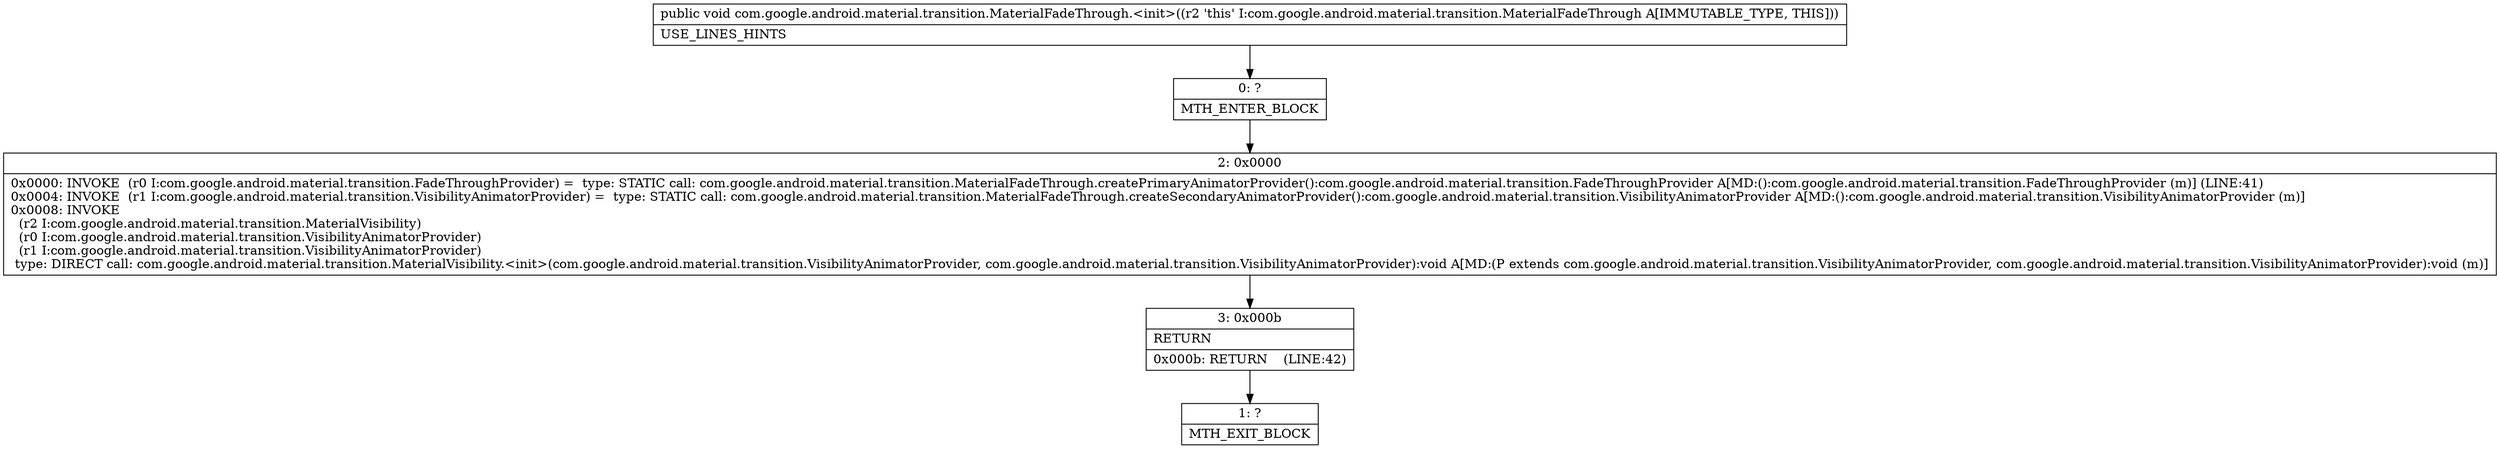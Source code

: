 digraph "CFG forcom.google.android.material.transition.MaterialFadeThrough.\<init\>()V" {
Node_0 [shape=record,label="{0\:\ ?|MTH_ENTER_BLOCK\l}"];
Node_2 [shape=record,label="{2\:\ 0x0000|0x0000: INVOKE  (r0 I:com.google.android.material.transition.FadeThroughProvider) =  type: STATIC call: com.google.android.material.transition.MaterialFadeThrough.createPrimaryAnimatorProvider():com.google.android.material.transition.FadeThroughProvider A[MD:():com.google.android.material.transition.FadeThroughProvider (m)] (LINE:41)\l0x0004: INVOKE  (r1 I:com.google.android.material.transition.VisibilityAnimatorProvider) =  type: STATIC call: com.google.android.material.transition.MaterialFadeThrough.createSecondaryAnimatorProvider():com.google.android.material.transition.VisibilityAnimatorProvider A[MD:():com.google.android.material.transition.VisibilityAnimatorProvider (m)]\l0x0008: INVOKE  \l  (r2 I:com.google.android.material.transition.MaterialVisibility)\l  (r0 I:com.google.android.material.transition.VisibilityAnimatorProvider)\l  (r1 I:com.google.android.material.transition.VisibilityAnimatorProvider)\l type: DIRECT call: com.google.android.material.transition.MaterialVisibility.\<init\>(com.google.android.material.transition.VisibilityAnimatorProvider, com.google.android.material.transition.VisibilityAnimatorProvider):void A[MD:(P extends com.google.android.material.transition.VisibilityAnimatorProvider, com.google.android.material.transition.VisibilityAnimatorProvider):void (m)]\l}"];
Node_3 [shape=record,label="{3\:\ 0x000b|RETURN\l|0x000b: RETURN    (LINE:42)\l}"];
Node_1 [shape=record,label="{1\:\ ?|MTH_EXIT_BLOCK\l}"];
MethodNode[shape=record,label="{public void com.google.android.material.transition.MaterialFadeThrough.\<init\>((r2 'this' I:com.google.android.material.transition.MaterialFadeThrough A[IMMUTABLE_TYPE, THIS]))  | USE_LINES_HINTS\l}"];
MethodNode -> Node_0;Node_0 -> Node_2;
Node_2 -> Node_3;
Node_3 -> Node_1;
}


